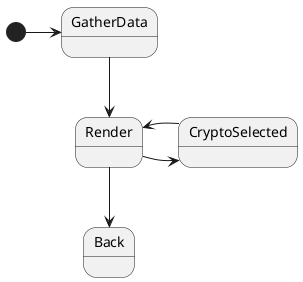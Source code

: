 @startuml

[*] -> GatherData
GatherData --> Render
Render --> Back
Render -> CryptoSelected
CryptoSelected -> Render

@enduml
